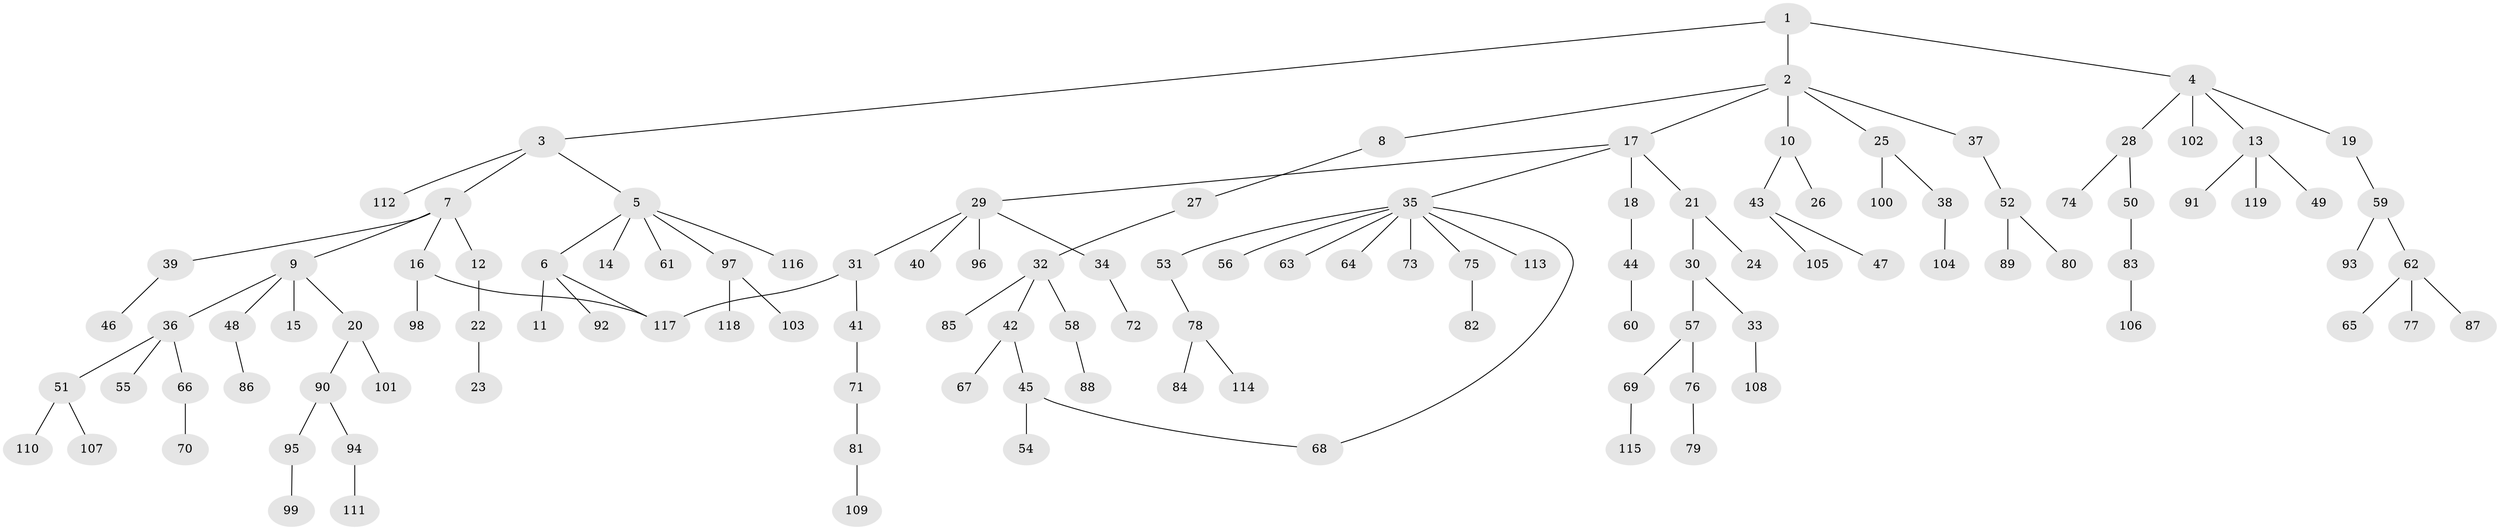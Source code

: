 // Generated by graph-tools (version 1.1) at 2025/42/03/09/25 04:42:20]
// undirected, 119 vertices, 121 edges
graph export_dot {
graph [start="1"]
  node [color=gray90,style=filled];
  1;
  2;
  3;
  4;
  5;
  6;
  7;
  8;
  9;
  10;
  11;
  12;
  13;
  14;
  15;
  16;
  17;
  18;
  19;
  20;
  21;
  22;
  23;
  24;
  25;
  26;
  27;
  28;
  29;
  30;
  31;
  32;
  33;
  34;
  35;
  36;
  37;
  38;
  39;
  40;
  41;
  42;
  43;
  44;
  45;
  46;
  47;
  48;
  49;
  50;
  51;
  52;
  53;
  54;
  55;
  56;
  57;
  58;
  59;
  60;
  61;
  62;
  63;
  64;
  65;
  66;
  67;
  68;
  69;
  70;
  71;
  72;
  73;
  74;
  75;
  76;
  77;
  78;
  79;
  80;
  81;
  82;
  83;
  84;
  85;
  86;
  87;
  88;
  89;
  90;
  91;
  92;
  93;
  94;
  95;
  96;
  97;
  98;
  99;
  100;
  101;
  102;
  103;
  104;
  105;
  106;
  107;
  108;
  109;
  110;
  111;
  112;
  113;
  114;
  115;
  116;
  117;
  118;
  119;
  1 -- 2;
  1 -- 3;
  1 -- 4;
  2 -- 8;
  2 -- 10;
  2 -- 17;
  2 -- 25;
  2 -- 37;
  3 -- 5;
  3 -- 7;
  3 -- 112;
  4 -- 13;
  4 -- 19;
  4 -- 28;
  4 -- 102;
  5 -- 6;
  5 -- 14;
  5 -- 61;
  5 -- 97;
  5 -- 116;
  6 -- 11;
  6 -- 92;
  6 -- 117;
  7 -- 9;
  7 -- 12;
  7 -- 16;
  7 -- 39;
  8 -- 27;
  9 -- 15;
  9 -- 20;
  9 -- 36;
  9 -- 48;
  10 -- 26;
  10 -- 43;
  12 -- 22;
  13 -- 49;
  13 -- 91;
  13 -- 119;
  16 -- 98;
  16 -- 117;
  17 -- 18;
  17 -- 21;
  17 -- 29;
  17 -- 35;
  18 -- 44;
  19 -- 59;
  20 -- 90;
  20 -- 101;
  21 -- 24;
  21 -- 30;
  22 -- 23;
  25 -- 38;
  25 -- 100;
  27 -- 32;
  28 -- 50;
  28 -- 74;
  29 -- 31;
  29 -- 34;
  29 -- 40;
  29 -- 96;
  30 -- 33;
  30 -- 57;
  31 -- 41;
  31 -- 117;
  32 -- 42;
  32 -- 58;
  32 -- 85;
  33 -- 108;
  34 -- 72;
  35 -- 53;
  35 -- 56;
  35 -- 63;
  35 -- 64;
  35 -- 68;
  35 -- 73;
  35 -- 75;
  35 -- 113;
  36 -- 51;
  36 -- 55;
  36 -- 66;
  37 -- 52;
  38 -- 104;
  39 -- 46;
  41 -- 71;
  42 -- 45;
  42 -- 67;
  43 -- 47;
  43 -- 105;
  44 -- 60;
  45 -- 54;
  45 -- 68;
  48 -- 86;
  50 -- 83;
  51 -- 107;
  51 -- 110;
  52 -- 80;
  52 -- 89;
  53 -- 78;
  57 -- 69;
  57 -- 76;
  58 -- 88;
  59 -- 62;
  59 -- 93;
  62 -- 65;
  62 -- 77;
  62 -- 87;
  66 -- 70;
  69 -- 115;
  71 -- 81;
  75 -- 82;
  76 -- 79;
  78 -- 84;
  78 -- 114;
  81 -- 109;
  83 -- 106;
  90 -- 94;
  90 -- 95;
  94 -- 111;
  95 -- 99;
  97 -- 103;
  97 -- 118;
}
